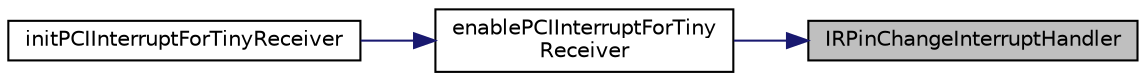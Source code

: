 digraph "IRPinChangeInterruptHandler"
{
 // LATEX_PDF_SIZE
  edge [fontname="Helvetica",fontsize="10",labelfontname="Helvetica",labelfontsize="10"];
  node [fontname="Helvetica",fontsize="10",shape=record];
  rankdir="RL";
  Node1 [label="IRPinChangeInterruptHandler",height=0.2,width=0.4,color="black", fillcolor="grey75", style="filled", fontcolor="black",tooltip=" "];
  Node1 -> Node2 [dir="back",color="midnightblue",fontsize="10",style="solid",fontname="Helvetica"];
  Node2 [label="enablePCIInterruptForTiny\lReceiver",height=0.2,width=0.4,color="black", fillcolor="white", style="filled",URL="$group___tiny_receiver.html#gad23b935e2236a42a070a87379c7c36a4",tooltip=" "];
  Node2 -> Node3 [dir="back",color="midnightblue",fontsize="10",style="solid",fontname="Helvetica"];
  Node3 [label="initPCIInterruptForTinyReceiver",height=0.2,width=0.4,color="black", fillcolor="white", style="filled",URL="$group___tiny_receiver.html#ga1f3913249343258d738ea0a48f7e1aed",tooltip=" "];
}
